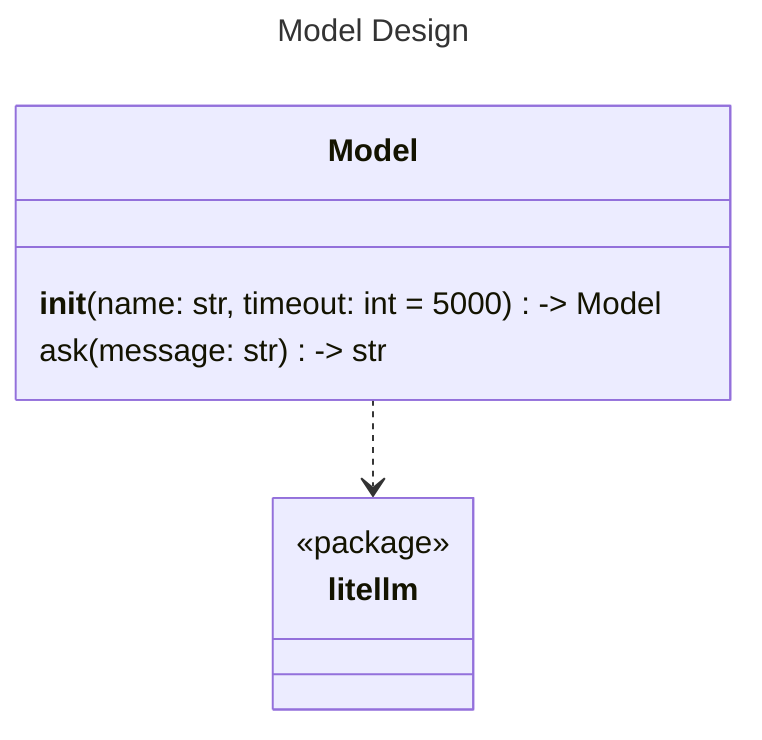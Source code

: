 ---
title: Model Design
---
classDiagram
    class Model {
        __init__(name: str, timeout: int = 5000) -> Model
        ask(message: str) -> str
    }

    class litellm {
        <<package>>
    }

    Model ..> litellm